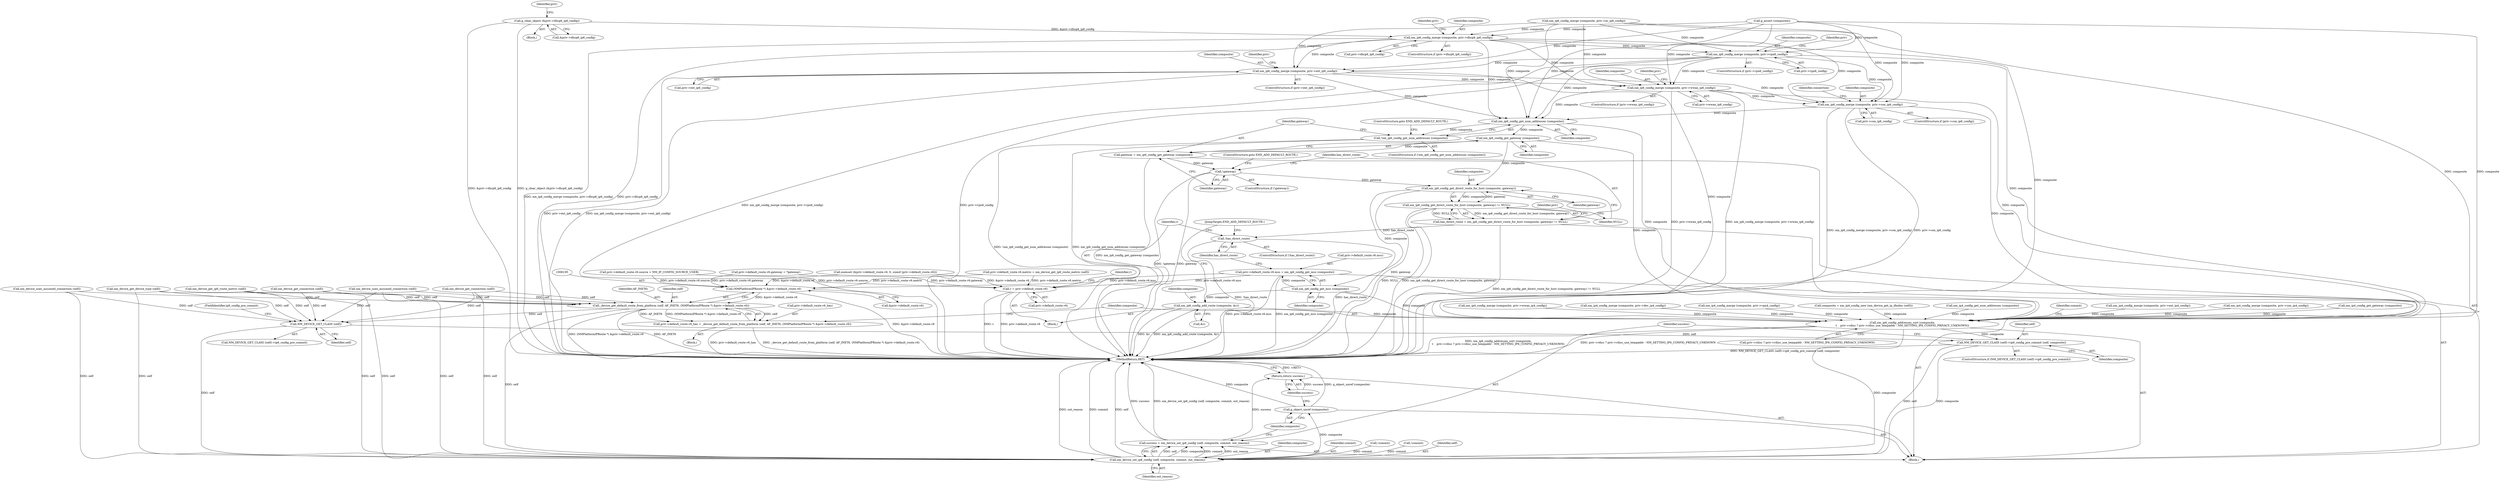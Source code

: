 digraph "0_NetworkManager_d5fc88e573fa58b93034b04d35a2454f5d28cad9@pointer" {
"1005890" [label="(Call,g_clear_object (&priv->dhcp6_ip6_config))"];
"1005980" [label="(Call,nm_ip6_config_merge (composite, priv->dhcp6_ip6_config))"];
"1005989" [label="(Call,nm_ip6_config_merge (composite, priv->vpn6_config))"];
"1005998" [label="(Call,nm_ip6_config_merge (composite, priv->ext_ip6_config))"];
"1006007" [label="(Call,nm_ip6_config_merge (composite, priv->wwan_ip6_config))"];
"1006016" [label="(Call,nm_ip6_config_merge (composite, priv->con_ip6_config))"];
"1006066" [label="(Call,nm_ip6_config_get_num_addresses (composite))"];
"1006065" [label="(Call,!nm_ip6_config_get_num_addresses (composite))"];
"1006072" [label="(Call,nm_ip6_config_get_gateway (composite))"];
"1006070" [label="(Call,gateway = nm_ip6_config_get_gateway (composite))"];
"1006075" [label="(Call,!gateway)"];
"1006081" [label="(Call,nm_ip6_config_get_direct_route_for_host (composite, gateway))"];
"1006080" [label="(Call,nm_ip6_config_get_direct_route_for_host (composite, gateway) != NULL)"];
"1006078" [label="(Call,has_direct_route = nm_ip6_config_get_direct_route_for_host (composite, gateway) != NULL)"];
"1006146" [label="(Call,!has_direct_route)"];
"1006143" [label="(Call,nm_ip6_config_get_mss (composite))"];
"1006135" [label="(Call,priv->default_route.v6.mss = nm_ip6_config_get_mss (composite))"];
"1006150" [label="(Call,r = priv->default_route.v6)"];
"1006194" [label="(Call,(NMPlatformIPRoute *) &priv->default_route.v6)"];
"1006191" [label="(Call,_device_get_default_route_from_platform (self, AF_INET6, (NMPlatformIPRoute *) &priv->default_route.v6))"];
"1006185" [label="(Call,priv->default_route.v6_has = _device_get_default_route_from_platform (self, AF_INET6, (NMPlatformIPRoute *) &priv->default_route.v6))"];
"1006217" [label="(Call,NM_DEVICE_GET_CLASS (self))"];
"1006220" [label="(Call,NM_DEVICE_GET_CLASS (self)->ip6_config_pre_commit (self, composite))"];
"1006225" [label="(Call,nm_device_set_ip6_config (self, composite, commit, out_reason))"];
"1006223" [label="(Call,success = nm_device_set_ip6_config (self, composite, commit, out_reason))"];
"1006232" [label="(Return,return success;)"];
"1006230" [label="(Call,g_object_unref (composite))"];
"1006173" [label="(Call,nm_ip6_config_add_route (composite, &r))"];
"1006202" [label="(Call,nm_ip6_config_addresses_sort (composite,\n\t    priv->rdisc ? priv->rdisc_use_tempaddr : NM_SETTING_IP6_CONFIG_PRIVACY_UNKNOWN))"];
"1006219" [label="(FieldIdentifier,ip6_config_pre_commit)"];
"1005996" [label="(Identifier,priv)"];
"1005991" [label="(Call,priv->vpn6_config)"];
"1006227" [label="(Identifier,composite)"];
"1006191" [label="(Call,_device_get_default_route_from_platform (self, AF_INET6, (NMPlatformIPRoute *) &priv->default_route.v6))"];
"1004795" [label="(Call,nm_ip4_config_merge (composite, priv->vpn4_config))"];
"1005890" [label="(Call,g_clear_object (&priv->dhcp6_ip6_config))"];
"1005891" [label="(Call,&priv->dhcp6_ip6_config)"];
"1006175" [label="(Call,&r)"];
"1006230" [label="(Call,g_object_unref (composite))"];
"1006174" [label="(Identifier,composite)"];
"1006069" [label="(ControlStructure,goto END_ADD_DEFAULT_ROUTE;)"];
"1006225" [label="(Call,nm_device_set_ip6_config (self, composite, commit, out_reason))"];
"1006193" [label="(Identifier,AF_INET6)"];
"1004775" [label="(Call,composite = nm_ip4_config_new (nm_device_get_ip_ifindex (self)))"];
"1006065" [label="(Call,!nm_ip6_config_get_num_addresses (composite))"];
"1006222" [label="(Identifier,composite)"];
"1006220" [label="(Call,NM_DEVICE_GET_CLASS (self)->ip6_config_pre_commit (self, composite))"];
"1006073" [label="(Identifier,composite)"];
"1006074" [label="(ControlStructure,if (!gateway))"];
"1005998" [label="(Call,nm_ip6_config_merge (composite, priv->ext_ip6_config))"];
"1006204" [label="(Call,priv->rdisc ? priv->rdisc_use_tempaddr : NM_SETTING_IP6_CONFIG_PRIVACY_UNKNOWN)"];
"1006016" [label="(Call,nm_ip6_config_merge (composite, priv->con_ip6_config))"];
"1005985" [label="(ControlStructure,if (priv->vpn6_config))"];
"1006148" [label="(Block,)"];
"1006135" [label="(Call,priv->default_route.v6.mss = nm_ip6_config_get_mss (composite))"];
"1005987" [label="(Identifier,priv)"];
"1004872" [label="(Call,nm_ip4_config_get_num_addresses (composite))"];
"1006151" [label="(Identifier,r)"];
"1006192" [label="(Identifier,self)"];
"1006067" [label="(Identifier,composite)"];
"1006014" [label="(Identifier,priv)"];
"1006115" [label="(Call,priv->default_route.v6.gateway = *gateway)"];
"1004885" [label="(Call,nm_device_get_device_type (self))"];
"1006000" [label="(Call,priv->ext_ip6_config)"];
"1006221" [label="(Identifier,self)"];
"1006106" [label="(Call,priv->default_route.v6.source = NM_IP_CONFIG_SOURCE_USER)"];
"1006202" [label="(Call,nm_ip6_config_addresses_sort (composite,\n\t    priv->rdisc ? priv->rdisc_use_tempaddr : NM_SETTING_IP6_CONFIG_PRIVACY_UNKNOWN))"];
"1005965" [label="(Call,g_assert (composite))"];
"1006152" [label="(Call,priv->default_route.v6)"];
"1006218" [label="(Identifier,self)"];
"1006147" [label="(Identifier,has_direct_route)"];
"1006143" [label="(Call,nm_ip6_config_get_mss (composite))"];
"1006070" [label="(Call,gateway = nm_ip6_config_get_gateway (composite))"];
"1006080" [label="(Call,nm_ip6_config_get_direct_route_for_host (composite, gateway) != NULL)"];
"1006223" [label="(Call,success = nm_device_set_ip6_config (self, composite, commit, out_reason))"];
"1006072" [label="(Call,nm_ip6_config_get_gateway (composite))"];
"1005999" [label="(Identifier,composite)"];
"1006144" [label="(Identifier,composite)"];
"1006003" [label="(ControlStructure,if (priv->wwan_ip6_config))"];
"1006196" [label="(Call,&priv->default_route.v6)"];
"1006229" [label="(Identifier,out_reason)"];
"1005976" [label="(ControlStructure,if (priv->dhcp6_ip6_config))"];
"1006083" [label="(Identifier,gateway)"];
"1006194" [label="(Call,(NMPlatformIPRoute *) &priv->default_route.v6)"];
"1006012" [label="(ControlStructure,if (priv->con_ip6_config))"];
"1006213" [label="(Identifier,commit)"];
"1004804" [label="(Call,nm_ip4_config_merge (composite, priv->ext_ip4_config))"];
"1006076" [label="(Identifier,gateway)"];
"1006145" [label="(ControlStructure,if (!has_direct_route))"];
"1006078" [label="(Call,has_direct_route = nm_ip6_config_get_direct_route_for_host (composite, gateway) != NULL)"];
"1006173" [label="(Call,nm_ip6_config_add_route (composite, &r))"];
"1006018" [label="(Call,priv->con_ip6_config)"];
"1006159" [label="(Identifier,r)"];
"1006184" [label="(Block,)"];
"1006081" [label="(Call,nm_ip6_config_get_direct_route_for_host (composite, gateway))"];
"1006233" [label="(Identifier,success)"];
"1006224" [label="(Identifier,success)"];
"1005980" [label="(Call,nm_ip6_config_merge (composite, priv->dhcp6_ip6_config))"];
"1006177" [label="(JumpTarget,END_ADD_DEFAULT_ROUTE:)"];
"1006228" [label="(Identifier,commit)"];
"1005990" [label="(Identifier,composite)"];
"1005879" [label="(Block,)"];
"1005994" [label="(ControlStructure,if (priv->ext_ip6_config))"];
"1006071" [label="(Identifier,gateway)"];
"1006084" [label="(Identifier,NULL)"];
"1004846" [label="(Call,!commit)"];
"1006217" [label="(Call,NM_DEVICE_GET_CLASS (self))"];
"1006203" [label="(Identifier,composite)"];
"1006040" [label="(Call,!commit)"];
"1004822" [label="(Call,nm_ip4_config_merge (composite, priv->con_ip4_config))"];
"1006009" [label="(Call,priv->wwan_ip6_config)"];
"1006185" [label="(Call,priv->default_route.v6_has = _device_get_default_route_from_platform (self, AF_INET6, (NMPlatformIPRoute *) &priv->default_route.v6))"];
"1007368" [label="(MethodReturn,RET)"];
"1006023" [label="(Call,nm_device_get_connection (self))"];
"1006146" [label="(Call,!has_direct_route)"];
"1006075" [label="(Call,!gateway)"];
"1006125" [label="(Call,priv->default_route.v6.metric = nm_device_get_ip6_route_metric (self))"];
"1006005" [label="(Identifier,priv)"];
"1006008" [label="(Identifier,composite)"];
"1006077" [label="(ControlStructure,goto END_ADD_DEFAULT_ROUTE;)"];
"1004878" [label="(Call,nm_ip4_config_get_gateway (composite))"];
"1006007" [label="(Call,nm_ip6_config_merge (composite, priv->wwan_ip6_config))"];
"1005989" [label="(Call,nm_ip6_config_merge (composite, priv->vpn6_config))"];
"1006136" [label="(Call,priv->default_route.v6.mss)"];
"1006150" [label="(Call,r = priv->default_route.v6)"];
"1005897" [label="(Identifier,priv)"];
"1005971" [label="(Call,nm_ip6_config_merge (composite, priv->ac_ip6_config))"];
"1006022" [label="(Identifier,connection)"];
"1005947" [label="(Block,)"];
"1005981" [label="(Identifier,composite)"];
"1006017" [label="(Identifier,composite)"];
"1006066" [label="(Call,nm_ip6_config_get_num_addresses (composite))"];
"1006215" [label="(ControlStructure,if (NM_DEVICE_GET_CLASS (self)->ip6_config_pre_commit))"];
"1006082" [label="(Identifier,composite)"];
"1004829" [label="(Call,nm_device_get_connection (self))"];
"1006186" [label="(Call,priv->default_route.v6_has)"];
"1006064" [label="(ControlStructure,if (!nm_ip6_config_get_num_addresses (composite)))"];
"1004813" [label="(Call,nm_ip4_config_merge (composite, priv->wwan_ip4_config))"];
"1004786" [label="(Call,nm_ip4_config_merge (composite, priv->dev_ip4_config))"];
"1006079" [label="(Identifier,has_direct_route)"];
"1006045" [label="(Call,nm_device_uses_assumed_connection (self))"];
"1006232" [label="(Return,return success;)"];
"1006088" [label="(Identifier,priv)"];
"1006092" [label="(Call,memset (&priv->default_route.v6, 0, sizeof (priv->default_route.v6)))"];
"1004851" [label="(Call,nm_device_uses_assumed_connection (self))"];
"1006226" [label="(Identifier,self)"];
"1005982" [label="(Call,priv->dhcp6_ip6_config)"];
"1006231" [label="(Identifier,composite)"];
"1006216" [label="(Call,NM_DEVICE_GET_CLASS (self)->ip6_config_pre_commit)"];
"1006133" [label="(Call,nm_device_get_ip6_route_metric (self))"];
"1005890" -> "1005879"  [label="AST: "];
"1005890" -> "1005891"  [label="CFG: "];
"1005891" -> "1005890"  [label="AST: "];
"1005897" -> "1005890"  [label="CFG: "];
"1005890" -> "1007368"  [label="DDG: &priv->dhcp6_ip6_config"];
"1005890" -> "1007368"  [label="DDG: g_clear_object (&priv->dhcp6_ip6_config)"];
"1005890" -> "1005980"  [label="DDG: &priv->dhcp6_ip6_config"];
"1005980" -> "1005976"  [label="AST: "];
"1005980" -> "1005982"  [label="CFG: "];
"1005981" -> "1005980"  [label="AST: "];
"1005982" -> "1005980"  [label="AST: "];
"1005987" -> "1005980"  [label="CFG: "];
"1005980" -> "1007368"  [label="DDG: priv->dhcp6_ip6_config"];
"1005980" -> "1007368"  [label="DDG: nm_ip6_config_merge (composite, priv->dhcp6_ip6_config)"];
"1005965" -> "1005980"  [label="DDG: composite"];
"1005971" -> "1005980"  [label="DDG: composite"];
"1005980" -> "1005989"  [label="DDG: composite"];
"1005980" -> "1005998"  [label="DDG: composite"];
"1005980" -> "1006007"  [label="DDG: composite"];
"1005980" -> "1006016"  [label="DDG: composite"];
"1005980" -> "1006066"  [label="DDG: composite"];
"1005980" -> "1006202"  [label="DDG: composite"];
"1005989" -> "1005985"  [label="AST: "];
"1005989" -> "1005991"  [label="CFG: "];
"1005990" -> "1005989"  [label="AST: "];
"1005991" -> "1005989"  [label="AST: "];
"1005996" -> "1005989"  [label="CFG: "];
"1005989" -> "1007368"  [label="DDG: nm_ip6_config_merge (composite, priv->vpn6_config)"];
"1005989" -> "1007368"  [label="DDG: priv->vpn6_config"];
"1005965" -> "1005989"  [label="DDG: composite"];
"1005971" -> "1005989"  [label="DDG: composite"];
"1005989" -> "1005998"  [label="DDG: composite"];
"1005989" -> "1006007"  [label="DDG: composite"];
"1005989" -> "1006016"  [label="DDG: composite"];
"1005989" -> "1006066"  [label="DDG: composite"];
"1005989" -> "1006202"  [label="DDG: composite"];
"1005998" -> "1005994"  [label="AST: "];
"1005998" -> "1006000"  [label="CFG: "];
"1005999" -> "1005998"  [label="AST: "];
"1006000" -> "1005998"  [label="AST: "];
"1006005" -> "1005998"  [label="CFG: "];
"1005998" -> "1007368"  [label="DDG: nm_ip6_config_merge (composite, priv->ext_ip6_config)"];
"1005998" -> "1007368"  [label="DDG: priv->ext_ip6_config"];
"1005965" -> "1005998"  [label="DDG: composite"];
"1005971" -> "1005998"  [label="DDG: composite"];
"1005998" -> "1006007"  [label="DDG: composite"];
"1005998" -> "1006016"  [label="DDG: composite"];
"1005998" -> "1006066"  [label="DDG: composite"];
"1005998" -> "1006202"  [label="DDG: composite"];
"1006007" -> "1006003"  [label="AST: "];
"1006007" -> "1006009"  [label="CFG: "];
"1006008" -> "1006007"  [label="AST: "];
"1006009" -> "1006007"  [label="AST: "];
"1006014" -> "1006007"  [label="CFG: "];
"1006007" -> "1007368"  [label="DDG: priv->wwan_ip6_config"];
"1006007" -> "1007368"  [label="DDG: nm_ip6_config_merge (composite, priv->wwan_ip6_config)"];
"1005965" -> "1006007"  [label="DDG: composite"];
"1005971" -> "1006007"  [label="DDG: composite"];
"1006007" -> "1006016"  [label="DDG: composite"];
"1006007" -> "1006066"  [label="DDG: composite"];
"1006007" -> "1006202"  [label="DDG: composite"];
"1006016" -> "1006012"  [label="AST: "];
"1006016" -> "1006018"  [label="CFG: "];
"1006017" -> "1006016"  [label="AST: "];
"1006018" -> "1006016"  [label="AST: "];
"1006022" -> "1006016"  [label="CFG: "];
"1006016" -> "1007368"  [label="DDG: nm_ip6_config_merge (composite, priv->con_ip6_config)"];
"1006016" -> "1007368"  [label="DDG: priv->con_ip6_config"];
"1005965" -> "1006016"  [label="DDG: composite"];
"1005971" -> "1006016"  [label="DDG: composite"];
"1006016" -> "1006066"  [label="DDG: composite"];
"1006016" -> "1006202"  [label="DDG: composite"];
"1006066" -> "1006065"  [label="AST: "];
"1006066" -> "1006067"  [label="CFG: "];
"1006067" -> "1006066"  [label="AST: "];
"1006065" -> "1006066"  [label="CFG: "];
"1006066" -> "1006065"  [label="DDG: composite"];
"1005965" -> "1006066"  [label="DDG: composite"];
"1005971" -> "1006066"  [label="DDG: composite"];
"1006066" -> "1006072"  [label="DDG: composite"];
"1006066" -> "1006202"  [label="DDG: composite"];
"1006065" -> "1006064"  [label="AST: "];
"1006069" -> "1006065"  [label="CFG: "];
"1006071" -> "1006065"  [label="CFG: "];
"1006065" -> "1007368"  [label="DDG: nm_ip6_config_get_num_addresses (composite)"];
"1006065" -> "1007368"  [label="DDG: !nm_ip6_config_get_num_addresses (composite)"];
"1006072" -> "1006070"  [label="AST: "];
"1006072" -> "1006073"  [label="CFG: "];
"1006073" -> "1006072"  [label="AST: "];
"1006070" -> "1006072"  [label="CFG: "];
"1006072" -> "1006070"  [label="DDG: composite"];
"1006072" -> "1006081"  [label="DDG: composite"];
"1006072" -> "1006202"  [label="DDG: composite"];
"1006070" -> "1005947"  [label="AST: "];
"1006071" -> "1006070"  [label="AST: "];
"1006076" -> "1006070"  [label="CFG: "];
"1006070" -> "1007368"  [label="DDG: nm_ip6_config_get_gateway (composite)"];
"1006070" -> "1006075"  [label="DDG: gateway"];
"1006075" -> "1006074"  [label="AST: "];
"1006075" -> "1006076"  [label="CFG: "];
"1006076" -> "1006075"  [label="AST: "];
"1006077" -> "1006075"  [label="CFG: "];
"1006079" -> "1006075"  [label="CFG: "];
"1006075" -> "1007368"  [label="DDG: gateway"];
"1006075" -> "1007368"  [label="DDG: !gateway"];
"1006075" -> "1006081"  [label="DDG: gateway"];
"1006081" -> "1006080"  [label="AST: "];
"1006081" -> "1006083"  [label="CFG: "];
"1006082" -> "1006081"  [label="AST: "];
"1006083" -> "1006081"  [label="AST: "];
"1006084" -> "1006081"  [label="CFG: "];
"1006081" -> "1007368"  [label="DDG: gateway"];
"1006081" -> "1006080"  [label="DDG: composite"];
"1006081" -> "1006080"  [label="DDG: gateway"];
"1006081" -> "1006143"  [label="DDG: composite"];
"1006080" -> "1006078"  [label="AST: "];
"1006080" -> "1006084"  [label="CFG: "];
"1006084" -> "1006080"  [label="AST: "];
"1006078" -> "1006080"  [label="CFG: "];
"1006080" -> "1007368"  [label="DDG: nm_ip6_config_get_direct_route_for_host (composite, gateway)"];
"1006080" -> "1007368"  [label="DDG: NULL"];
"1006080" -> "1006078"  [label="DDG: nm_ip6_config_get_direct_route_for_host (composite, gateway)"];
"1006080" -> "1006078"  [label="DDG: NULL"];
"1006078" -> "1005947"  [label="AST: "];
"1006079" -> "1006078"  [label="AST: "];
"1006088" -> "1006078"  [label="CFG: "];
"1006078" -> "1007368"  [label="DDG: nm_ip6_config_get_direct_route_for_host (composite, gateway) != NULL"];
"1006078" -> "1006146"  [label="DDG: has_direct_route"];
"1006146" -> "1006145"  [label="AST: "];
"1006146" -> "1006147"  [label="CFG: "];
"1006147" -> "1006146"  [label="AST: "];
"1006151" -> "1006146"  [label="CFG: "];
"1006177" -> "1006146"  [label="CFG: "];
"1006146" -> "1007368"  [label="DDG: !has_direct_route"];
"1006146" -> "1007368"  [label="DDG: has_direct_route"];
"1006143" -> "1006135"  [label="AST: "];
"1006143" -> "1006144"  [label="CFG: "];
"1006144" -> "1006143"  [label="AST: "];
"1006135" -> "1006143"  [label="CFG: "];
"1006143" -> "1006135"  [label="DDG: composite"];
"1006143" -> "1006173"  [label="DDG: composite"];
"1006143" -> "1006202"  [label="DDG: composite"];
"1006135" -> "1005947"  [label="AST: "];
"1006136" -> "1006135"  [label="AST: "];
"1006147" -> "1006135"  [label="CFG: "];
"1006135" -> "1007368"  [label="DDG: nm_ip6_config_get_mss (composite)"];
"1006135" -> "1007368"  [label="DDG: priv->default_route.v6.mss"];
"1006135" -> "1006150"  [label="DDG: priv->default_route.v6.mss"];
"1006135" -> "1006194"  [label="DDG: priv->default_route.v6.mss"];
"1006150" -> "1006148"  [label="AST: "];
"1006150" -> "1006152"  [label="CFG: "];
"1006151" -> "1006150"  [label="AST: "];
"1006152" -> "1006150"  [label="AST: "];
"1006159" -> "1006150"  [label="CFG: "];
"1006150" -> "1007368"  [label="DDG: r"];
"1006150" -> "1007368"  [label="DDG: priv->default_route.v6"];
"1006106" -> "1006150"  [label="DDG: priv->default_route.v6.source"];
"1006092" -> "1006150"  [label="DDG: &priv->default_route.v6"];
"1006115" -> "1006150"  [label="DDG: priv->default_route.v6.gateway"];
"1006125" -> "1006150"  [label="DDG: priv->default_route.v6.metric"];
"1006194" -> "1006191"  [label="AST: "];
"1006194" -> "1006196"  [label="CFG: "];
"1006195" -> "1006194"  [label="AST: "];
"1006196" -> "1006194"  [label="AST: "];
"1006191" -> "1006194"  [label="CFG: "];
"1006194" -> "1007368"  [label="DDG: &priv->default_route.v6"];
"1006194" -> "1006191"  [label="DDG: &priv->default_route.v6"];
"1006092" -> "1006194"  [label="DDG: &priv->default_route.v6"];
"1006106" -> "1006194"  [label="DDG: priv->default_route.v6.source"];
"1006115" -> "1006194"  [label="DDG: priv->default_route.v6.gateway"];
"1006125" -> "1006194"  [label="DDG: priv->default_route.v6.metric"];
"1006191" -> "1006185"  [label="AST: "];
"1006192" -> "1006191"  [label="AST: "];
"1006193" -> "1006191"  [label="AST: "];
"1006185" -> "1006191"  [label="CFG: "];
"1006191" -> "1007368"  [label="DDG: AF_INET6"];
"1006191" -> "1007368"  [label="DDG: (NMPlatformIPRoute *) &priv->default_route.v6"];
"1006191" -> "1006185"  [label="DDG: self"];
"1006191" -> "1006185"  [label="DDG: AF_INET6"];
"1006191" -> "1006185"  [label="DDG: (NMPlatformIPRoute *) &priv->default_route.v6"];
"1006023" -> "1006191"  [label="DDG: self"];
"1006045" -> "1006191"  [label="DDG: self"];
"1006133" -> "1006191"  [label="DDG: self"];
"1004851" -> "1006191"  [label="DDG: self"];
"1004829" -> "1006191"  [label="DDG: self"];
"1004885" -> "1006191"  [label="DDG: self"];
"1006191" -> "1006217"  [label="DDG: self"];
"1006191" -> "1006225"  [label="DDG: self"];
"1006185" -> "1006184"  [label="AST: "];
"1006186" -> "1006185"  [label="AST: "];
"1006203" -> "1006185"  [label="CFG: "];
"1006185" -> "1007368"  [label="DDG: priv->default_route.v6_has"];
"1006185" -> "1007368"  [label="DDG: _device_get_default_route_from_platform (self, AF_INET6, (NMPlatformIPRoute *) &priv->default_route.v6)"];
"1006217" -> "1006216"  [label="AST: "];
"1006217" -> "1006218"  [label="CFG: "];
"1006218" -> "1006217"  [label="AST: "];
"1006219" -> "1006217"  [label="CFG: "];
"1006023" -> "1006217"  [label="DDG: self"];
"1006045" -> "1006217"  [label="DDG: self"];
"1006133" -> "1006217"  [label="DDG: self"];
"1004851" -> "1006217"  [label="DDG: self"];
"1004829" -> "1006217"  [label="DDG: self"];
"1004885" -> "1006217"  [label="DDG: self"];
"1006217" -> "1006220"  [label="DDG: self"];
"1006217" -> "1006225"  [label="DDG: self"];
"1006220" -> "1006215"  [label="AST: "];
"1006220" -> "1006222"  [label="CFG: "];
"1006221" -> "1006220"  [label="AST: "];
"1006222" -> "1006220"  [label="AST: "];
"1006224" -> "1006220"  [label="CFG: "];
"1006220" -> "1007368"  [label="DDG: NM_DEVICE_GET_CLASS (self)->ip6_config_pre_commit (self, composite)"];
"1006202" -> "1006220"  [label="DDG: composite"];
"1006220" -> "1006225"  [label="DDG: self"];
"1006220" -> "1006225"  [label="DDG: composite"];
"1006225" -> "1006223"  [label="AST: "];
"1006225" -> "1006229"  [label="CFG: "];
"1006226" -> "1006225"  [label="AST: "];
"1006227" -> "1006225"  [label="AST: "];
"1006228" -> "1006225"  [label="AST: "];
"1006229" -> "1006225"  [label="AST: "];
"1006223" -> "1006225"  [label="CFG: "];
"1006225" -> "1007368"  [label="DDG: commit"];
"1006225" -> "1007368"  [label="DDG: self"];
"1006225" -> "1007368"  [label="DDG: out_reason"];
"1006225" -> "1006223"  [label="DDG: self"];
"1006225" -> "1006223"  [label="DDG: composite"];
"1006225" -> "1006223"  [label="DDG: commit"];
"1006225" -> "1006223"  [label="DDG: out_reason"];
"1006023" -> "1006225"  [label="DDG: self"];
"1006045" -> "1006225"  [label="DDG: self"];
"1006133" -> "1006225"  [label="DDG: self"];
"1004851" -> "1006225"  [label="DDG: self"];
"1004829" -> "1006225"  [label="DDG: self"];
"1004885" -> "1006225"  [label="DDG: self"];
"1006202" -> "1006225"  [label="DDG: composite"];
"1006040" -> "1006225"  [label="DDG: commit"];
"1004846" -> "1006225"  [label="DDG: commit"];
"1006225" -> "1006230"  [label="DDG: composite"];
"1006223" -> "1005947"  [label="AST: "];
"1006224" -> "1006223"  [label="AST: "];
"1006231" -> "1006223"  [label="CFG: "];
"1006223" -> "1007368"  [label="DDG: nm_device_set_ip6_config (self, composite, commit, out_reason)"];
"1006223" -> "1007368"  [label="DDG: success"];
"1006223" -> "1006232"  [label="DDG: success"];
"1006232" -> "1005947"  [label="AST: "];
"1006232" -> "1006233"  [label="CFG: "];
"1006233" -> "1006232"  [label="AST: "];
"1007368" -> "1006232"  [label="CFG: "];
"1006232" -> "1007368"  [label="DDG: <RET>"];
"1006233" -> "1006232"  [label="DDG: success"];
"1006230" -> "1005947"  [label="AST: "];
"1006230" -> "1006231"  [label="CFG: "];
"1006231" -> "1006230"  [label="AST: "];
"1006233" -> "1006230"  [label="CFG: "];
"1006230" -> "1007368"  [label="DDG: composite"];
"1006230" -> "1007368"  [label="DDG: g_object_unref (composite)"];
"1006173" -> "1006148"  [label="AST: "];
"1006173" -> "1006175"  [label="CFG: "];
"1006174" -> "1006173"  [label="AST: "];
"1006175" -> "1006173"  [label="AST: "];
"1006177" -> "1006173"  [label="CFG: "];
"1006173" -> "1007368"  [label="DDG: nm_ip6_config_add_route (composite, &r)"];
"1006173" -> "1007368"  [label="DDG: &r"];
"1006173" -> "1006202"  [label="DDG: composite"];
"1006202" -> "1005947"  [label="AST: "];
"1006202" -> "1006204"  [label="CFG: "];
"1006203" -> "1006202"  [label="AST: "];
"1006204" -> "1006202"  [label="AST: "];
"1006213" -> "1006202"  [label="CFG: "];
"1006202" -> "1007368"  [label="DDG: priv->rdisc ? priv->rdisc_use_tempaddr : NM_SETTING_IP6_CONFIG_PRIVACY_UNKNOWN"];
"1006202" -> "1007368"  [label="DDG: nm_ip6_config_addresses_sort (composite,\n\t    priv->rdisc ? priv->rdisc_use_tempaddr : NM_SETTING_IP6_CONFIG_PRIVACY_UNKNOWN)"];
"1004775" -> "1006202"  [label="DDG: composite"];
"1004786" -> "1006202"  [label="DDG: composite"];
"1005965" -> "1006202"  [label="DDG: composite"];
"1004878" -> "1006202"  [label="DDG: composite"];
"1004813" -> "1006202"  [label="DDG: composite"];
"1004822" -> "1006202"  [label="DDG: composite"];
"1004872" -> "1006202"  [label="DDG: composite"];
"1004795" -> "1006202"  [label="DDG: composite"];
"1004804" -> "1006202"  [label="DDG: composite"];
"1005971" -> "1006202"  [label="DDG: composite"];
}
